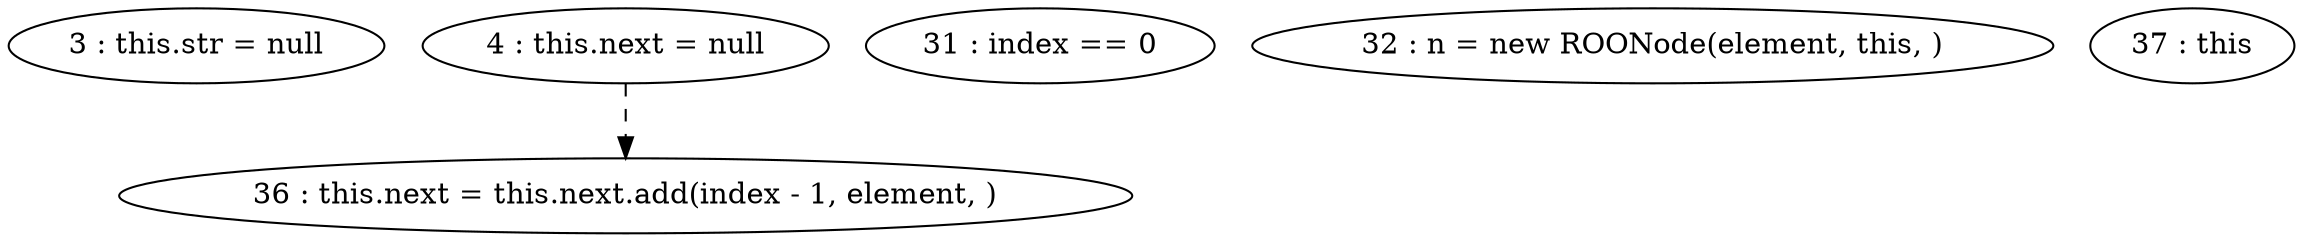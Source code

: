 digraph G {
"3 : this.str = null"
"4 : this.next = null"
"4 : this.next = null" -> "36 : this.next = this.next.add(index - 1, element, )" [style=dashed]
"31 : index == 0"
"32 : n = new ROONode(element, this, )"
"36 : this.next = this.next.add(index - 1, element, )"
"37 : this"
}